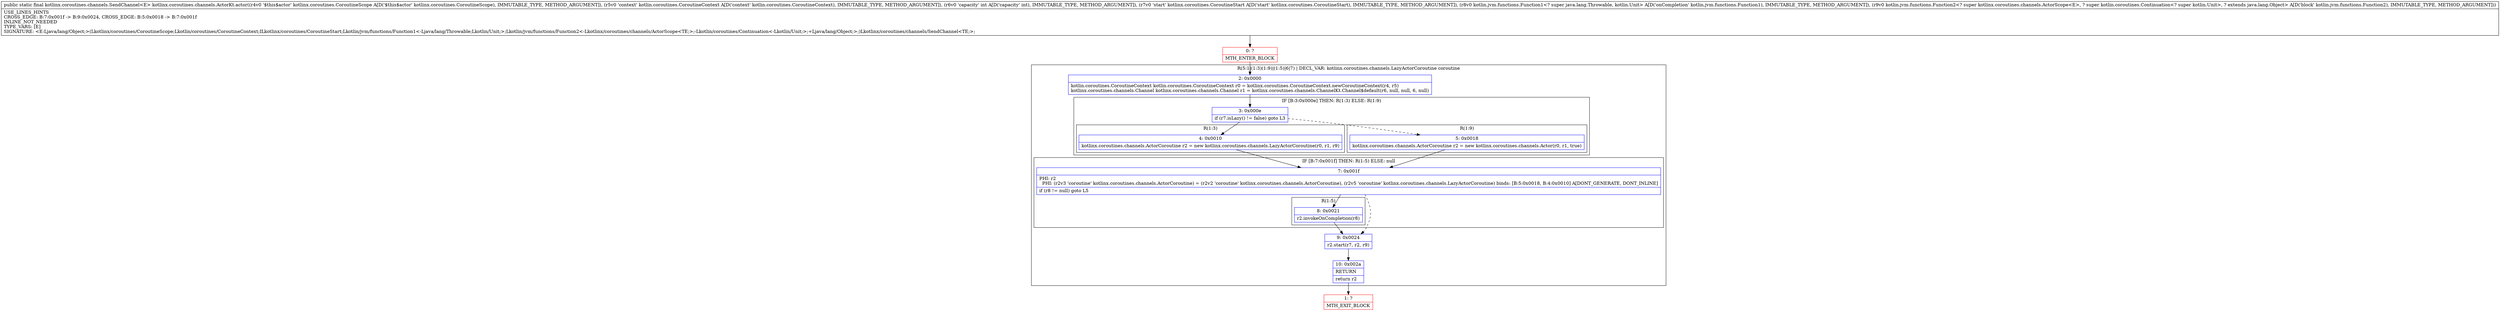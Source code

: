 digraph "CFG forkotlinx.coroutines.channels.ActorKt.actor(Lkotlinx\/coroutines\/CoroutineScope;Lkotlin\/coroutines\/CoroutineContext;ILkotlinx\/coroutines\/CoroutineStart;Lkotlin\/jvm\/functions\/Function1;Lkotlin\/jvm\/functions\/Function2;)Lkotlinx\/coroutines\/channels\/SendChannel;" {
subgraph cluster_Region_970351150 {
label = "R(5:1|(1:3)(1:9)|(1:5)|6|7) | DECL_VAR: kotlinx.coroutines.channels.LazyActorCoroutine coroutine\l";
node [shape=record,color=blue];
Node_2 [shape=record,label="{2\:\ 0x0000|kotlin.coroutines.CoroutineContext kotlin.coroutines.CoroutineContext r0 = kotlinx.coroutines.CoroutineContext.newCoroutineContext(r4, r5)\lkotlinx.coroutines.channels.Channel kotlinx.coroutines.channels.Channel r1 = kotlinx.coroutines.channels.ChannelKt.Channel$default(r6, null, null, 6, null)\l}"];
subgraph cluster_IfRegion_1274917390 {
label = "IF [B:3:0x000e] THEN: R(1:3) ELSE: R(1:9)";
node [shape=record,color=blue];
Node_3 [shape=record,label="{3\:\ 0x000e|if (r7.isLazy() != false) goto L3\l}"];
subgraph cluster_Region_540507559 {
label = "R(1:3)";
node [shape=record,color=blue];
Node_4 [shape=record,label="{4\:\ 0x0010|kotlinx.coroutines.channels.ActorCoroutine r2 = new kotlinx.coroutines.channels.LazyActorCoroutine(r0, r1, r9)\l}"];
}
subgraph cluster_Region_1230053656 {
label = "R(1:9)";
node [shape=record,color=blue];
Node_5 [shape=record,label="{5\:\ 0x0018|kotlinx.coroutines.channels.ActorCoroutine r2 = new kotlinx.coroutines.channels.Actor(r0, r1, true)\l}"];
}
}
subgraph cluster_IfRegion_111112277 {
label = "IF [B:7:0x001f] THEN: R(1:5) ELSE: null";
node [shape=record,color=blue];
Node_7 [shape=record,label="{7\:\ 0x001f|PHI: r2 \l  PHI: (r2v3 'coroutine' kotlinx.coroutines.channels.ActorCoroutine) = (r2v2 'coroutine' kotlinx.coroutines.channels.ActorCoroutine), (r2v5 'coroutine' kotlinx.coroutines.channels.LazyActorCoroutine) binds: [B:5:0x0018, B:4:0x0010] A[DONT_GENERATE, DONT_INLINE]\l|if (r8 != null) goto L5\l}"];
subgraph cluster_Region_1456161540 {
label = "R(1:5)";
node [shape=record,color=blue];
Node_8 [shape=record,label="{8\:\ 0x0021|r2.invokeOnCompletion(r8)\l}"];
}
}
Node_9 [shape=record,label="{9\:\ 0x0024|r2.start(r7, r2, r9)\l}"];
Node_10 [shape=record,label="{10\:\ 0x002a|RETURN\l|return r2\l}"];
}
Node_0 [shape=record,color=red,label="{0\:\ ?|MTH_ENTER_BLOCK\l}"];
Node_1 [shape=record,color=red,label="{1\:\ ?|MTH_EXIT_BLOCK\l}"];
MethodNode[shape=record,label="{public static final kotlinx.coroutines.channels.SendChannel\<E\> kotlinx.coroutines.channels.ActorKt.actor((r4v0 '$this$actor' kotlinx.coroutines.CoroutineScope A[D('$this$actor' kotlinx.coroutines.CoroutineScope), IMMUTABLE_TYPE, METHOD_ARGUMENT]), (r5v0 'context' kotlin.coroutines.CoroutineContext A[D('context' kotlin.coroutines.CoroutineContext), IMMUTABLE_TYPE, METHOD_ARGUMENT]), (r6v0 'capacity' int A[D('capacity' int), IMMUTABLE_TYPE, METHOD_ARGUMENT]), (r7v0 'start' kotlinx.coroutines.CoroutineStart A[D('start' kotlinx.coroutines.CoroutineStart), IMMUTABLE_TYPE, METHOD_ARGUMENT]), (r8v0 kotlin.jvm.functions.Function1\<? super java.lang.Throwable, kotlin.Unit\> A[D('onCompletion' kotlin.jvm.functions.Function1), IMMUTABLE_TYPE, METHOD_ARGUMENT]), (r9v0 kotlin.jvm.functions.Function2\<? super kotlinx.coroutines.channels.ActorScope\<E\>, ? super kotlin.coroutines.Continuation\<? super kotlin.Unit\>, ? extends java.lang.Object\> A[D('block' kotlin.jvm.functions.Function2), IMMUTABLE_TYPE, METHOD_ARGUMENT]))  | USE_LINES_HINTS\lCROSS_EDGE: B:7:0x001f \-\> B:9:0x0024, CROSS_EDGE: B:5:0x0018 \-\> B:7:0x001f\lINLINE_NOT_NEEDED\lTYPE_VARS: [E]\lSIGNATURE: \<E:Ljava\/lang\/Object;\>(Lkotlinx\/coroutines\/CoroutineScope;Lkotlin\/coroutines\/CoroutineContext;ILkotlinx\/coroutines\/CoroutineStart;Lkotlin\/jvm\/functions\/Function1\<\-Ljava\/lang\/Throwable;Lkotlin\/Unit;\>;Lkotlin\/jvm\/functions\/Function2\<\-Lkotlinx\/coroutines\/channels\/ActorScope\<TE;\>;\-Lkotlin\/coroutines\/Continuation\<\-Lkotlin\/Unit;\>;+Ljava\/lang\/Object;\>;)Lkotlinx\/coroutines\/channels\/SendChannel\<TE;\>;\l}"];
MethodNode -> Node_0;Node_2 -> Node_3;
Node_3 -> Node_4;
Node_3 -> Node_5[style=dashed];
Node_4 -> Node_7;
Node_5 -> Node_7;
Node_7 -> Node_8;
Node_7 -> Node_9[style=dashed];
Node_8 -> Node_9;
Node_9 -> Node_10;
Node_10 -> Node_1;
Node_0 -> Node_2;
}

